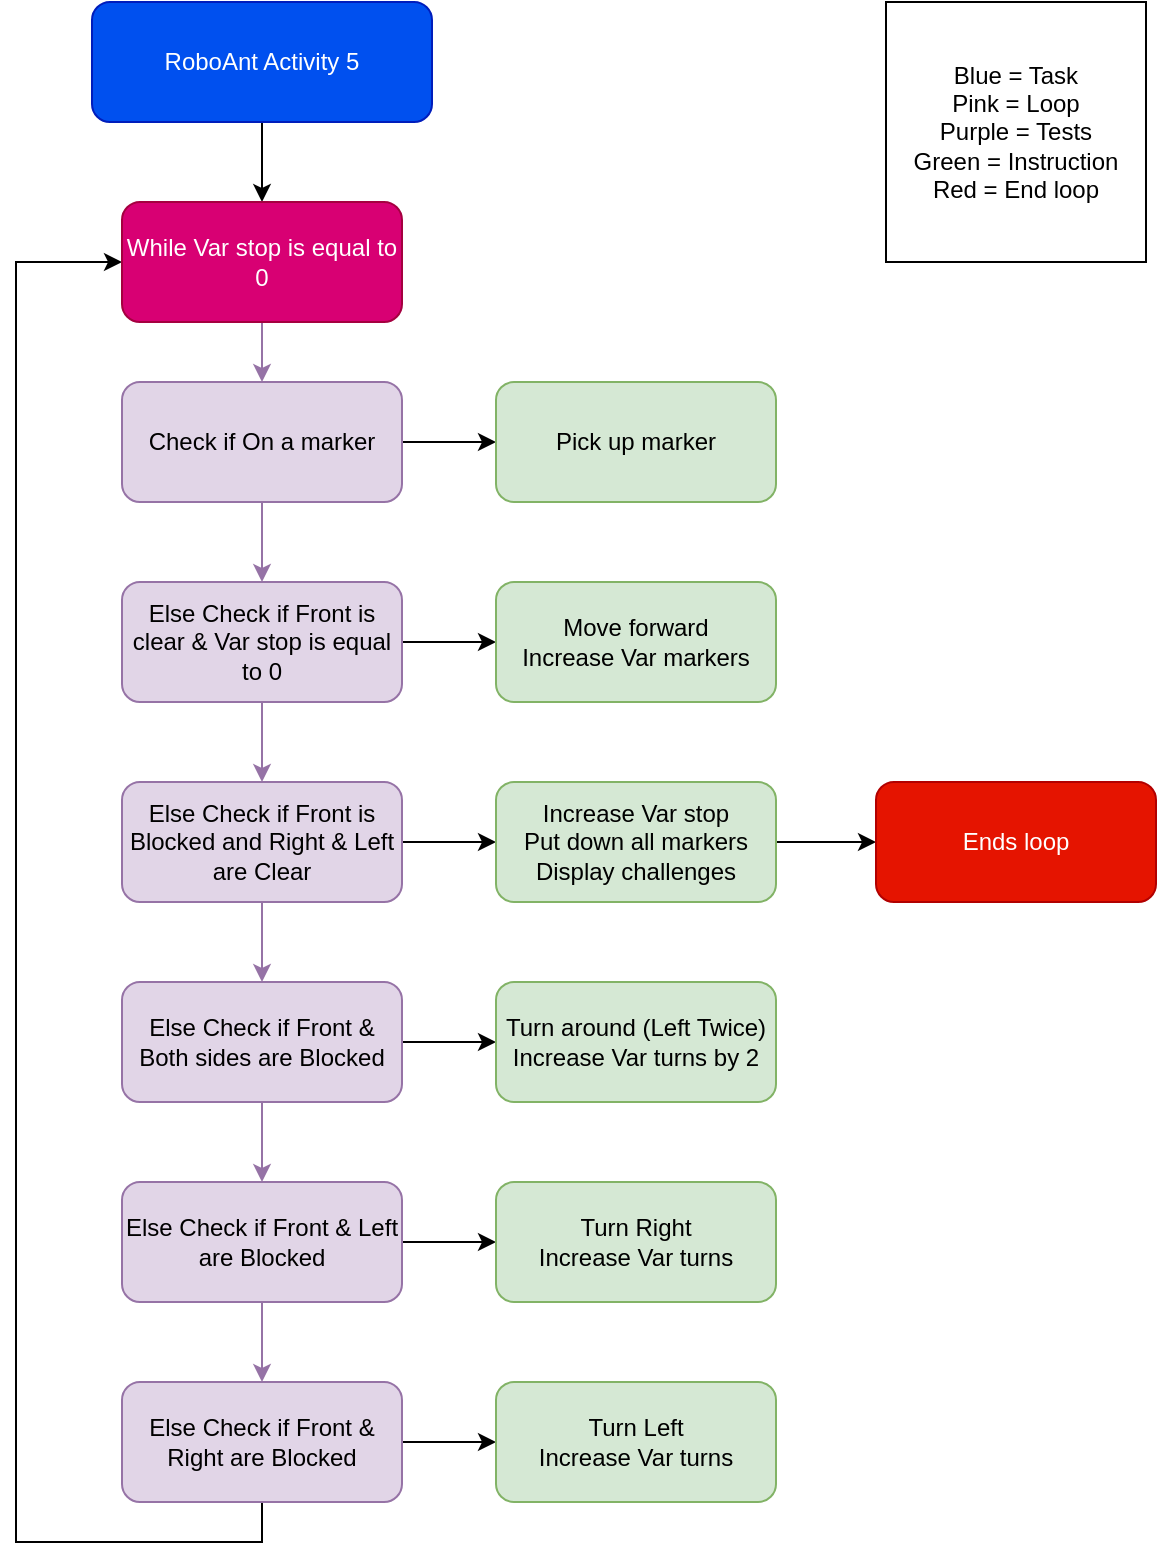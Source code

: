 <mxfile version="20.8.16" type="device"><diagram name="Page-1" id="WnScMqxDC2TG9SH_XLIr"><mxGraphModel dx="1434" dy="844" grid="1" gridSize="10" guides="1" tooltips="1" connect="1" arrows="1" fold="1" page="1" pageScale="1" pageWidth="827" pageHeight="1169" math="0" shadow="0"><root><mxCell id="0"/><mxCell id="1" parent="0"/><mxCell id="Bpj2KO2ugKi45Lf0C3ef-32" style="edgeStyle=orthogonalEdgeStyle;rounded=0;orthogonalLoop=1;jettySize=auto;html=1;exitX=0.5;exitY=1;exitDx=0;exitDy=0;" edge="1" parent="1" source="Bpj2KO2ugKi45Lf0C3ef-1" target="Bpj2KO2ugKi45Lf0C3ef-31"><mxGeometry relative="1" as="geometry"/></mxCell><mxCell id="Bpj2KO2ugKi45Lf0C3ef-1" value="RoboAnt Activity 5" style="rounded=1;whiteSpace=wrap;html=1;fillColor=#0050ef;strokeColor=#001DBC;fontColor=#ffffff;" vertex="1" parent="1"><mxGeometry x="188" y="30" width="170" height="60" as="geometry"/></mxCell><mxCell id="Bpj2KO2ugKi45Lf0C3ef-13" style="edgeStyle=orthogonalEdgeStyle;rounded=0;orthogonalLoop=1;jettySize=auto;html=1;exitX=0.5;exitY=1;exitDx=0;exitDy=0;strokeColor=#9673a6;fillColor=#e1d5e7;" edge="1" parent="1" source="Bpj2KO2ugKi45Lf0C3ef-2" target="Bpj2KO2ugKi45Lf0C3ef-3"><mxGeometry relative="1" as="geometry"/></mxCell><mxCell id="Bpj2KO2ugKi45Lf0C3ef-14" style="edgeStyle=orthogonalEdgeStyle;rounded=0;orthogonalLoop=1;jettySize=auto;html=1;exitX=1;exitY=0.5;exitDx=0;exitDy=0;entryX=0;entryY=0.5;entryDx=0;entryDy=0;" edge="1" parent="1" source="Bpj2KO2ugKi45Lf0C3ef-2" target="Bpj2KO2ugKi45Lf0C3ef-7"><mxGeometry relative="1" as="geometry"/></mxCell><mxCell id="Bpj2KO2ugKi45Lf0C3ef-2" value="Check if On a marker" style="rounded=1;whiteSpace=wrap;html=1;fillColor=#e1d5e7;strokeColor=#9673a6;" vertex="1" parent="1"><mxGeometry x="203" y="220" width="140" height="60" as="geometry"/></mxCell><mxCell id="Bpj2KO2ugKi45Lf0C3ef-15" style="edgeStyle=orthogonalEdgeStyle;rounded=0;orthogonalLoop=1;jettySize=auto;html=1;exitX=0.5;exitY=1;exitDx=0;exitDy=0;entryX=0.5;entryY=0;entryDx=0;entryDy=0;strokeColor=#9673a6;fillColor=#e1d5e7;" edge="1" parent="1" source="Bpj2KO2ugKi45Lf0C3ef-3" target="Bpj2KO2ugKi45Lf0C3ef-11"><mxGeometry relative="1" as="geometry"/></mxCell><mxCell id="Bpj2KO2ugKi45Lf0C3ef-16" style="edgeStyle=orthogonalEdgeStyle;rounded=0;orthogonalLoop=1;jettySize=auto;html=1;exitX=1;exitY=0.5;exitDx=0;exitDy=0;" edge="1" parent="1" source="Bpj2KO2ugKi45Lf0C3ef-3" target="Bpj2KO2ugKi45Lf0C3ef-9"><mxGeometry relative="1" as="geometry"/></mxCell><mxCell id="Bpj2KO2ugKi45Lf0C3ef-3" value="Else Check if Front is clear &amp;amp; Var stop is equal to 0" style="rounded=1;whiteSpace=wrap;html=1;fillColor=#e1d5e7;strokeColor=#9673a6;" vertex="1" parent="1"><mxGeometry x="203" y="320" width="140" height="60" as="geometry"/></mxCell><mxCell id="Bpj2KO2ugKi45Lf0C3ef-7" value="Pick up marker" style="rounded=1;whiteSpace=wrap;html=1;fillColor=#d5e8d4;strokeColor=#82b366;" vertex="1" parent="1"><mxGeometry x="390" y="220" width="140" height="60" as="geometry"/></mxCell><mxCell id="Bpj2KO2ugKi45Lf0C3ef-9" value="Move forward&lt;br&gt;Increase Var markers" style="rounded=1;whiteSpace=wrap;html=1;fillColor=#d5e8d4;strokeColor=#82b366;" vertex="1" parent="1"><mxGeometry x="390" y="320" width="140" height="60" as="geometry"/></mxCell><mxCell id="Bpj2KO2ugKi45Lf0C3ef-19" style="edgeStyle=orthogonalEdgeStyle;rounded=0;orthogonalLoop=1;jettySize=auto;html=1;exitX=1;exitY=0.5;exitDx=0;exitDy=0;entryX=0;entryY=0.5;entryDx=0;entryDy=0;" edge="1" parent="1" source="Bpj2KO2ugKi45Lf0C3ef-11" target="Bpj2KO2ugKi45Lf0C3ef-12"><mxGeometry relative="1" as="geometry"/></mxCell><mxCell id="Bpj2KO2ugKi45Lf0C3ef-25" style="edgeStyle=orthogonalEdgeStyle;rounded=0;orthogonalLoop=1;jettySize=auto;html=1;exitX=0.5;exitY=1;exitDx=0;exitDy=0;entryX=0.5;entryY=0;entryDx=0;entryDy=0;strokeColor=#9673a6;fillColor=#e1d5e7;" edge="1" parent="1" source="Bpj2KO2ugKi45Lf0C3ef-11" target="Bpj2KO2ugKi45Lf0C3ef-17"><mxGeometry relative="1" as="geometry"/></mxCell><mxCell id="Bpj2KO2ugKi45Lf0C3ef-11" value="Else Check if Front is Blocked and Right &amp;amp; Left are Clear" style="rounded=1;whiteSpace=wrap;html=1;fillColor=#e1d5e7;strokeColor=#9673a6;" vertex="1" parent="1"><mxGeometry x="203" y="420" width="140" height="60" as="geometry"/></mxCell><mxCell id="Bpj2KO2ugKi45Lf0C3ef-36" style="edgeStyle=orthogonalEdgeStyle;rounded=0;orthogonalLoop=1;jettySize=auto;html=1;exitX=1;exitY=0.5;exitDx=0;exitDy=0;entryX=0;entryY=0.5;entryDx=0;entryDy=0;" edge="1" parent="1" source="Bpj2KO2ugKi45Lf0C3ef-12" target="Bpj2KO2ugKi45Lf0C3ef-35"><mxGeometry relative="1" as="geometry"/></mxCell><mxCell id="Bpj2KO2ugKi45Lf0C3ef-12" value="Increase Var stop&lt;br&gt;Put down all markers&lt;br&gt;Display challenges" style="rounded=1;whiteSpace=wrap;html=1;fillColor=#d5e8d4;strokeColor=#82b366;" vertex="1" parent="1"><mxGeometry x="390" y="420" width="140" height="60" as="geometry"/></mxCell><mxCell id="Bpj2KO2ugKi45Lf0C3ef-26" style="edgeStyle=orthogonalEdgeStyle;rounded=0;orthogonalLoop=1;jettySize=auto;html=1;exitX=1;exitY=0.5;exitDx=0;exitDy=0;" edge="1" parent="1" source="Bpj2KO2ugKi45Lf0C3ef-17" target="Bpj2KO2ugKi45Lf0C3ef-20"><mxGeometry relative="1" as="geometry"/></mxCell><mxCell id="Bpj2KO2ugKi45Lf0C3ef-27" style="edgeStyle=orthogonalEdgeStyle;rounded=0;orthogonalLoop=1;jettySize=auto;html=1;exitX=0.5;exitY=1;exitDx=0;exitDy=0;entryX=0.5;entryY=0;entryDx=0;entryDy=0;strokeColor=#9673a6;fillColor=#e1d5e7;" edge="1" parent="1" source="Bpj2KO2ugKi45Lf0C3ef-17" target="Bpj2KO2ugKi45Lf0C3ef-18"><mxGeometry relative="1" as="geometry"/></mxCell><mxCell id="Bpj2KO2ugKi45Lf0C3ef-17" value="Else Check if Front &amp;amp; Both sides are Blocked" style="rounded=1;whiteSpace=wrap;html=1;fillColor=#e1d5e7;strokeColor=#9673a6;" vertex="1" parent="1"><mxGeometry x="203" y="520" width="140" height="60" as="geometry"/></mxCell><mxCell id="Bpj2KO2ugKi45Lf0C3ef-28" style="edgeStyle=orthogonalEdgeStyle;rounded=0;orthogonalLoop=1;jettySize=auto;html=1;exitX=1;exitY=0.5;exitDx=0;exitDy=0;entryX=0;entryY=0.5;entryDx=0;entryDy=0;" edge="1" parent="1" source="Bpj2KO2ugKi45Lf0C3ef-18" target="Bpj2KO2ugKi45Lf0C3ef-21"><mxGeometry relative="1" as="geometry"/></mxCell><mxCell id="Bpj2KO2ugKi45Lf0C3ef-29" style="edgeStyle=orthogonalEdgeStyle;rounded=0;orthogonalLoop=1;jettySize=auto;html=1;exitX=0.5;exitY=1;exitDx=0;exitDy=0;strokeColor=#9673a6;fillColor=#e1d5e7;" edge="1" parent="1" source="Bpj2KO2ugKi45Lf0C3ef-18" target="Bpj2KO2ugKi45Lf0C3ef-22"><mxGeometry relative="1" as="geometry"/></mxCell><mxCell id="Bpj2KO2ugKi45Lf0C3ef-18" value="Else Check if Front &amp;amp; Left are Blocked" style="rounded=1;whiteSpace=wrap;html=1;fillColor=#e1d5e7;strokeColor=#9673a6;" vertex="1" parent="1"><mxGeometry x="203" y="620" width="140" height="60" as="geometry"/></mxCell><mxCell id="Bpj2KO2ugKi45Lf0C3ef-20" value="Turn around (Left Twice)&lt;br&gt;Increase Var turns by 2" style="rounded=1;whiteSpace=wrap;html=1;fillColor=#d5e8d4;strokeColor=#82b366;" vertex="1" parent="1"><mxGeometry x="390" y="520" width="140" height="60" as="geometry"/></mxCell><mxCell id="Bpj2KO2ugKi45Lf0C3ef-21" value="Turn Right&lt;br&gt;Increase Var turns" style="rounded=1;whiteSpace=wrap;html=1;fillColor=#d5e8d4;strokeColor=#82b366;" vertex="1" parent="1"><mxGeometry x="390" y="620" width="140" height="60" as="geometry"/></mxCell><mxCell id="Bpj2KO2ugKi45Lf0C3ef-30" style="edgeStyle=orthogonalEdgeStyle;rounded=0;orthogonalLoop=1;jettySize=auto;html=1;exitX=1;exitY=0.5;exitDx=0;exitDy=0;entryX=0;entryY=0.5;entryDx=0;entryDy=0;" edge="1" parent="1" source="Bpj2KO2ugKi45Lf0C3ef-22" target="Bpj2KO2ugKi45Lf0C3ef-23"><mxGeometry relative="1" as="geometry"/></mxCell><mxCell id="Bpj2KO2ugKi45Lf0C3ef-34" style="edgeStyle=orthogonalEdgeStyle;rounded=0;orthogonalLoop=1;jettySize=auto;html=1;exitX=0.5;exitY=1;exitDx=0;exitDy=0;entryX=0;entryY=0.5;entryDx=0;entryDy=0;" edge="1" parent="1" source="Bpj2KO2ugKi45Lf0C3ef-22" target="Bpj2KO2ugKi45Lf0C3ef-31"><mxGeometry relative="1" as="geometry"><Array as="points"><mxPoint x="273" y="800"/><mxPoint x="150" y="800"/><mxPoint x="150" y="160"/></Array></mxGeometry></mxCell><mxCell id="Bpj2KO2ugKi45Lf0C3ef-22" value="Else Check if Front &amp;amp; Right are Blocked" style="rounded=1;whiteSpace=wrap;html=1;fillColor=#e1d5e7;strokeColor=#9673a6;" vertex="1" parent="1"><mxGeometry x="203" y="720" width="140" height="60" as="geometry"/></mxCell><mxCell id="Bpj2KO2ugKi45Lf0C3ef-23" value="Turn Left&lt;br&gt;Increase Var turns" style="rounded=1;whiteSpace=wrap;html=1;fillColor=#d5e8d4;strokeColor=#82b366;" vertex="1" parent="1"><mxGeometry x="390" y="720" width="140" height="60" as="geometry"/></mxCell><mxCell id="Bpj2KO2ugKi45Lf0C3ef-33" style="edgeStyle=orthogonalEdgeStyle;rounded=0;orthogonalLoop=1;jettySize=auto;html=1;exitX=0.5;exitY=1;exitDx=0;exitDy=0;entryX=0.5;entryY=0;entryDx=0;entryDy=0;strokeColor=#9673a6;fillColor=#e1d5e7;" edge="1" parent="1" source="Bpj2KO2ugKi45Lf0C3ef-31" target="Bpj2KO2ugKi45Lf0C3ef-2"><mxGeometry relative="1" as="geometry"/></mxCell><mxCell id="Bpj2KO2ugKi45Lf0C3ef-31" value="While Var stop is equal to 0" style="rounded=1;whiteSpace=wrap;html=1;fillColor=#d80073;strokeColor=#A50040;fontColor=#ffffff;" vertex="1" parent="1"><mxGeometry x="203" y="130" width="140" height="60" as="geometry"/></mxCell><mxCell id="Bpj2KO2ugKi45Lf0C3ef-35" value="Ends loop" style="rounded=1;whiteSpace=wrap;html=1;fillColor=#e51400;strokeColor=#B20000;fontColor=#ffffff;" vertex="1" parent="1"><mxGeometry x="580" y="420" width="140" height="60" as="geometry"/></mxCell><mxCell id="Bpj2KO2ugKi45Lf0C3ef-37" value="Blue = Task&lt;br&gt;Pink = Loop&lt;br&gt;Purple = Tests&lt;br&gt;Green = Instruction&lt;br&gt;Red = End loop" style="whiteSpace=wrap;html=1;strokeColor=default;aspect=fixed;" vertex="1" parent="1"><mxGeometry x="585" y="30" width="130" height="130" as="geometry"/></mxCell></root></mxGraphModel></diagram></mxfile>